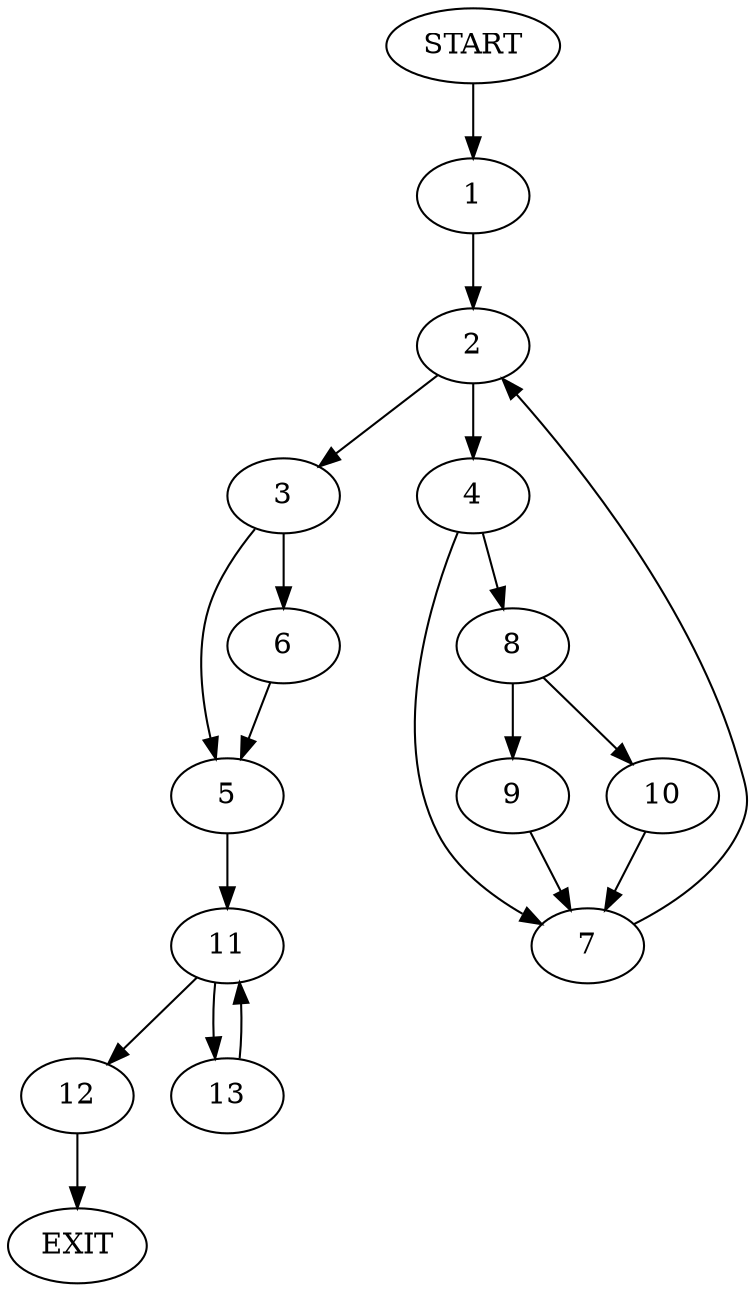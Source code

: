 digraph {
0 [label="START"]
14 [label="EXIT"]
0 -> 1
1 -> 2
2 -> 3
2 -> 4
3 -> 5
3 -> 6
4 -> 7
4 -> 8
7 -> 2
8 -> 9
8 -> 10
10 -> 7
9 -> 7
5 -> 11
6 -> 5
11 -> 12
11 -> 13
12 -> 14
13 -> 11
}
